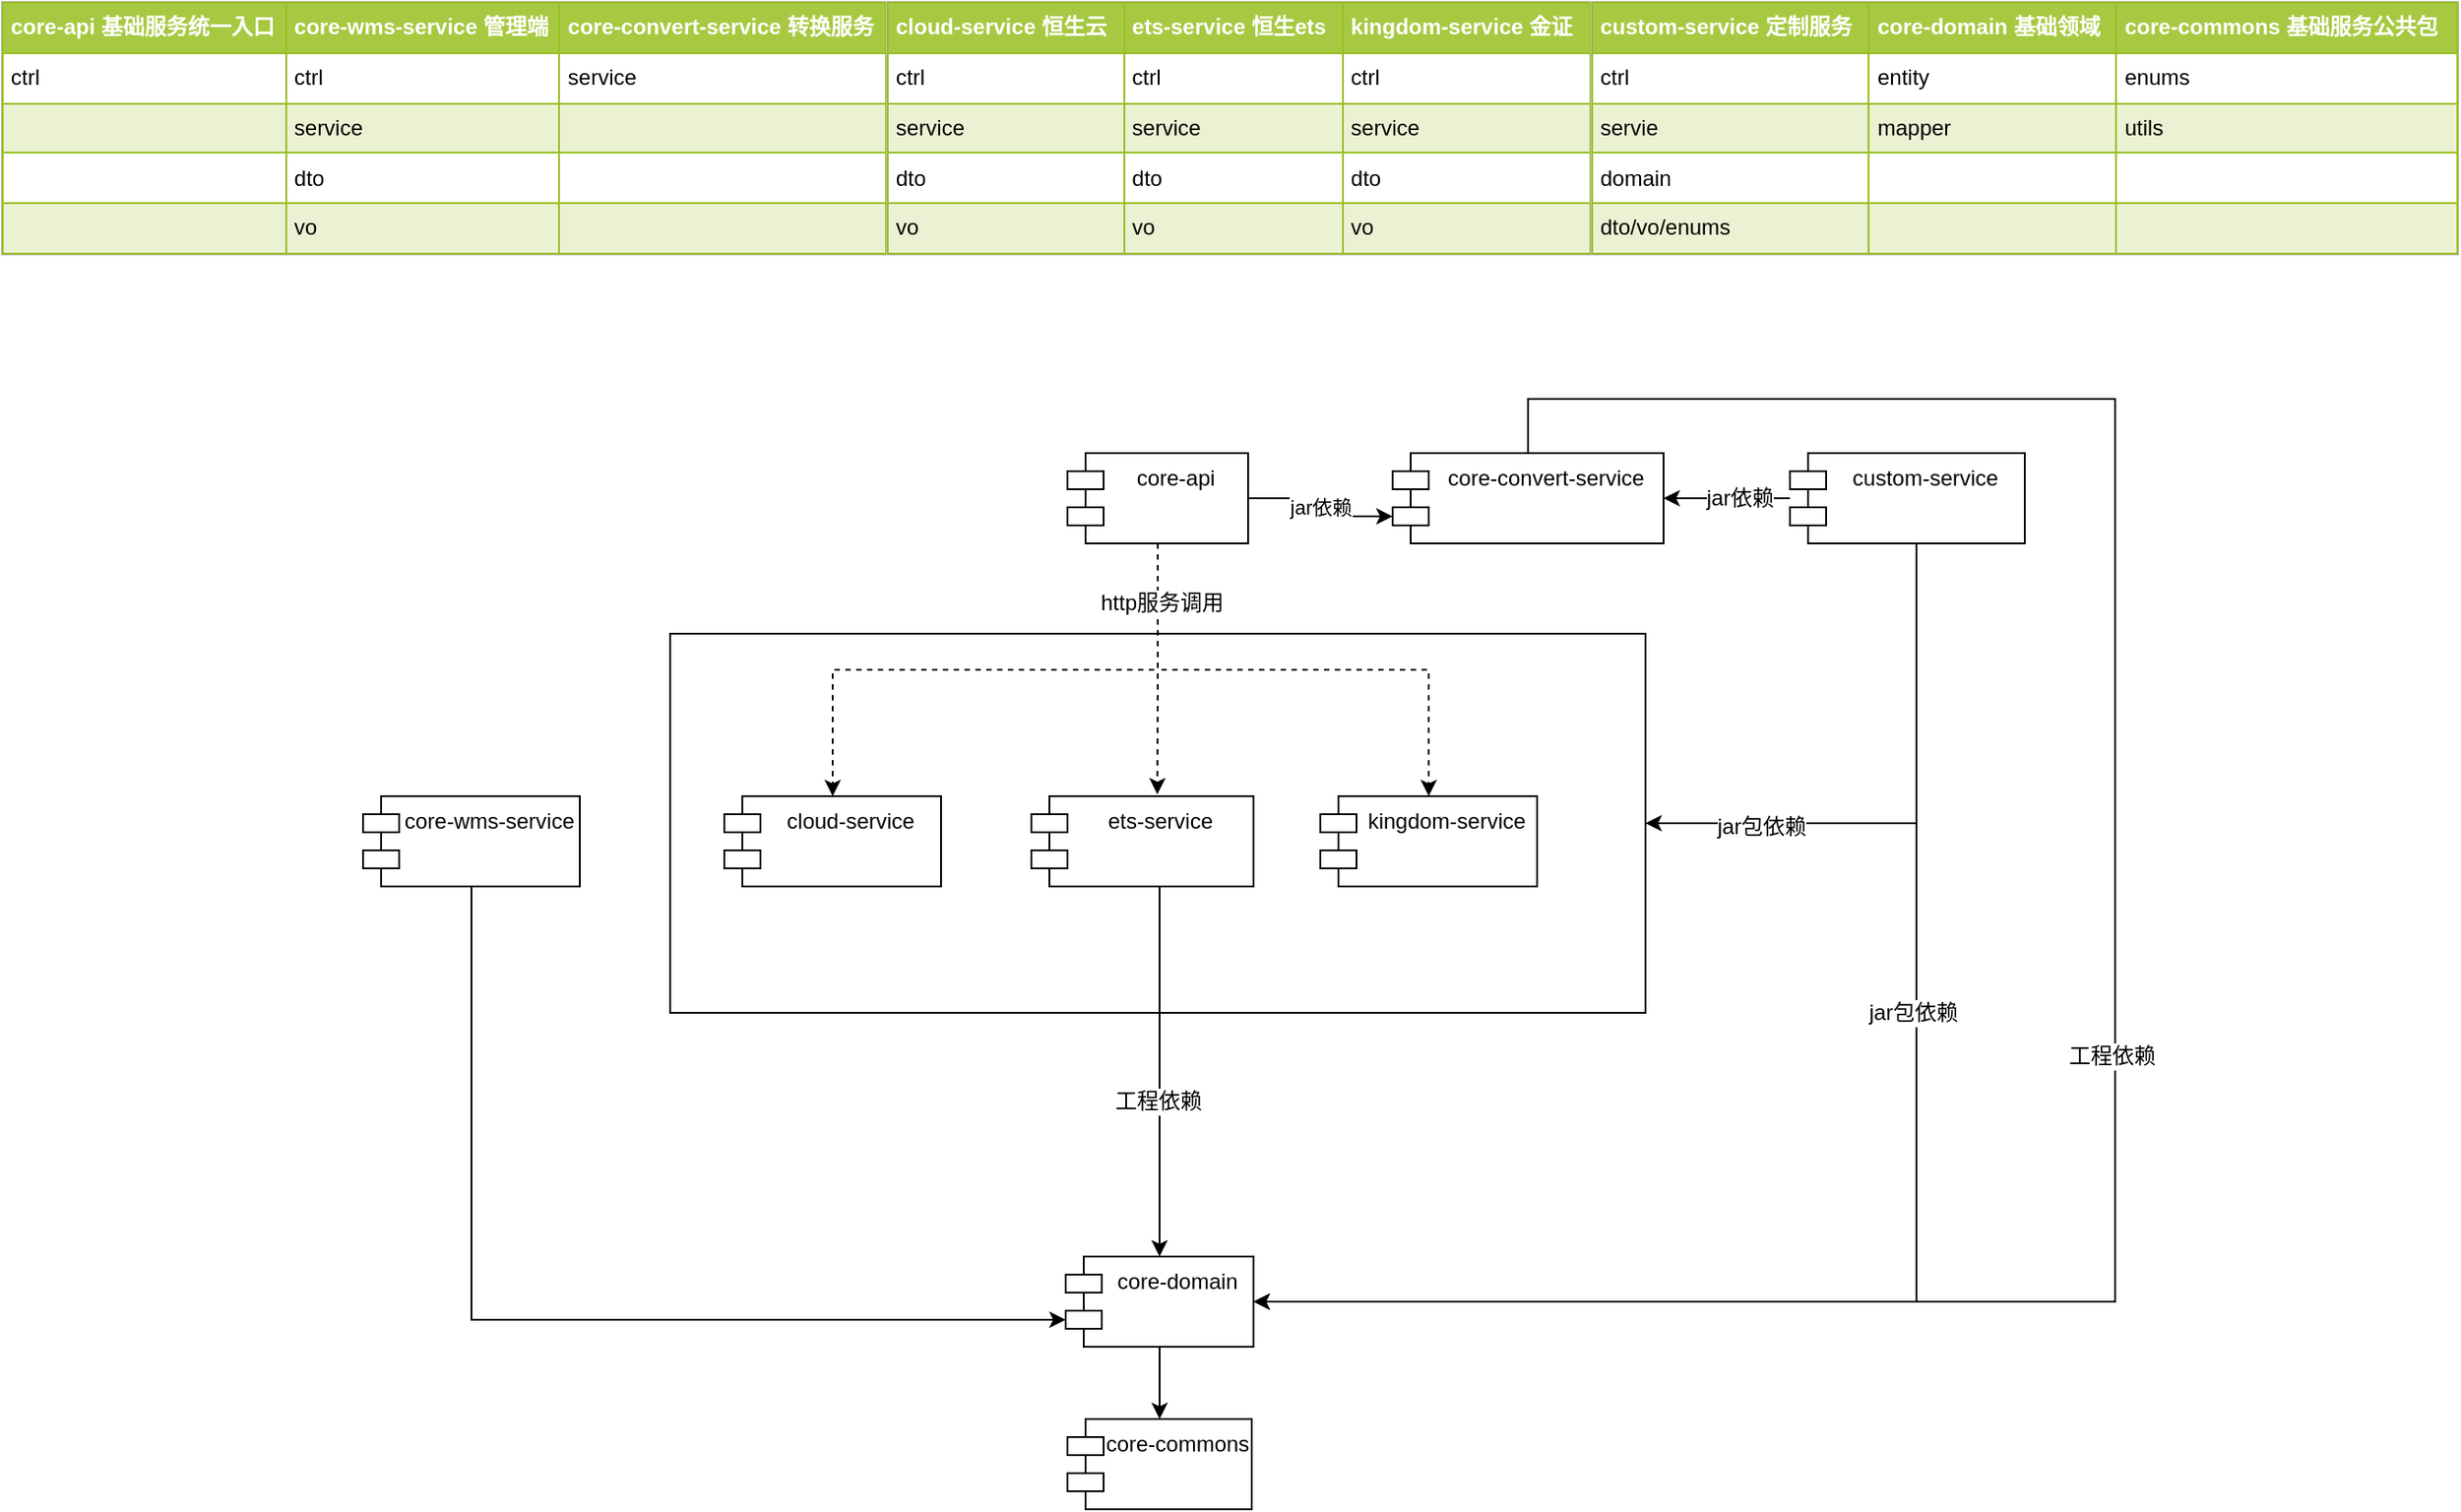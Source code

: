 <mxfile version="12.8.6" type="github">
  <diagram id="C5RBs43oDa-KdzZeNtuy" name="Page-1">
    <mxGraphModel dx="2253" dy="1931" grid="1" gridSize="10" guides="1" tooltips="1" connect="1" arrows="1" fold="1" page="1" pageScale="1" pageWidth="827" pageHeight="1169" math="0" shadow="0">
      <root>
        <mxCell id="WIyWlLk6GJQsqaUBKTNV-0" />
        <mxCell id="WIyWlLk6GJQsqaUBKTNV-1" parent="WIyWlLk6GJQsqaUBKTNV-0" />
        <mxCell id="Ky2isP23nzzoT6AiAKJ6-3" value="" style="rounded=0;whiteSpace=wrap;html=1;" vertex="1" parent="WIyWlLk6GJQsqaUBKTNV-1">
          <mxGeometry x="-60" y="170" width="540" height="210" as="geometry" />
        </mxCell>
        <mxCell id="Q59yL7v4hqOO_K3fvsZ5-12" style="edgeStyle=orthogonalEdgeStyle;rounded=0;orthogonalLoop=1;jettySize=auto;html=1;entryX=0.567;entryY=-0.02;entryDx=0;entryDy=0;entryPerimeter=0;dashed=1;" parent="WIyWlLk6GJQsqaUBKTNV-1" source="Q59yL7v4hqOO_K3fvsZ5-0" target="Q59yL7v4hqOO_K3fvsZ5-1" edge="1">
          <mxGeometry relative="1" as="geometry" />
        </mxCell>
        <mxCell id="Q59yL7v4hqOO_K3fvsZ5-14" style="edgeStyle=orthogonalEdgeStyle;rounded=0;orthogonalLoop=1;jettySize=auto;html=1;entryX=0.5;entryY=0;entryDx=0;entryDy=0;dashed=1;" parent="WIyWlLk6GJQsqaUBKTNV-1" source="Q59yL7v4hqOO_K3fvsZ5-0" target="Q59yL7v4hqOO_K3fvsZ5-3" edge="1">
          <mxGeometry relative="1" as="geometry">
            <Array as="points">
              <mxPoint x="210" y="190" />
              <mxPoint x="360" y="190" />
            </Array>
          </mxGeometry>
        </mxCell>
        <mxCell id="Q59yL7v4hqOO_K3fvsZ5-15" style="edgeStyle=orthogonalEdgeStyle;rounded=0;orthogonalLoop=1;jettySize=auto;html=1;dashed=1;" parent="WIyWlLk6GJQsqaUBKTNV-1" source="Q59yL7v4hqOO_K3fvsZ5-0" target="Q59yL7v4hqOO_K3fvsZ5-2" edge="1">
          <mxGeometry relative="1" as="geometry">
            <Array as="points">
              <mxPoint x="210" y="190" />
              <mxPoint x="30" y="190" />
            </Array>
          </mxGeometry>
        </mxCell>
        <mxCell id="Q59yL7v4hqOO_K3fvsZ5-17" value="http服务调用" style="text;html=1;align=center;verticalAlign=middle;resizable=0;points=[];labelBackgroundColor=#ffffff;" parent="Q59yL7v4hqOO_K3fvsZ5-15" vertex="1" connectable="0">
          <mxGeometry x="-0.794" y="2" relative="1" as="geometry">
            <mxPoint as="offset" />
          </mxGeometry>
        </mxCell>
        <mxCell id="Ky2isP23nzzoT6AiAKJ6-6" value="jar依赖" style="edgeStyle=orthogonalEdgeStyle;rounded=0;orthogonalLoop=1;jettySize=auto;html=1;entryX=0;entryY=0;entryDx=0;entryDy=35;entryPerimeter=0;" edge="1" parent="WIyWlLk6GJQsqaUBKTNV-1" source="Q59yL7v4hqOO_K3fvsZ5-0" target="Q59yL7v4hqOO_K3fvsZ5-4">
          <mxGeometry relative="1" as="geometry" />
        </mxCell>
        <mxCell id="Q59yL7v4hqOO_K3fvsZ5-0" value="core-api" style="shape=module;align=left;spacingLeft=20;align=center;verticalAlign=top;" parent="WIyWlLk6GJQsqaUBKTNV-1" vertex="1">
          <mxGeometry x="160" y="70" width="100" height="50" as="geometry" />
        </mxCell>
        <mxCell id="Q59yL7v4hqOO_K3fvsZ5-19" style="edgeStyle=orthogonalEdgeStyle;rounded=0;orthogonalLoop=1;jettySize=auto;html=1;exitX=0.577;exitY=1;exitDx=0;exitDy=0;exitPerimeter=0;" parent="WIyWlLk6GJQsqaUBKTNV-1" source="Q59yL7v4hqOO_K3fvsZ5-1" target="Q59yL7v4hqOO_K3fvsZ5-18" edge="1">
          <mxGeometry relative="1" as="geometry" />
        </mxCell>
        <mxCell id="Ky2isP23nzzoT6AiAKJ6-0" value="工程依赖" style="text;html=1;align=center;verticalAlign=middle;resizable=0;points=[];labelBackgroundColor=#ffffff;" vertex="1" connectable="0" parent="Q59yL7v4hqOO_K3fvsZ5-19">
          <mxGeometry x="-0.073" y="3" relative="1" as="geometry">
            <mxPoint x="-4" y="24" as="offset" />
          </mxGeometry>
        </mxCell>
        <mxCell id="Q59yL7v4hqOO_K3fvsZ5-1" value="ets-service" style="shape=module;align=left;spacingLeft=20;align=center;verticalAlign=top;" parent="WIyWlLk6GJQsqaUBKTNV-1" vertex="1">
          <mxGeometry x="140" y="260" width="123" height="50" as="geometry" />
        </mxCell>
        <mxCell id="Q59yL7v4hqOO_K3fvsZ5-2" value="cloud-service" style="shape=module;align=left;spacingLeft=20;align=center;verticalAlign=top;" parent="WIyWlLk6GJQsqaUBKTNV-1" vertex="1">
          <mxGeometry x="-30" y="260" width="120" height="50" as="geometry" />
        </mxCell>
        <mxCell id="Q59yL7v4hqOO_K3fvsZ5-3" value="kingdom-service" style="shape=module;align=left;spacingLeft=20;align=center;verticalAlign=top;" parent="WIyWlLk6GJQsqaUBKTNV-1" vertex="1">
          <mxGeometry x="300" y="260" width="120" height="50" as="geometry" />
        </mxCell>
        <mxCell id="Ky2isP23nzzoT6AiAKJ6-43" style="edgeStyle=orthogonalEdgeStyle;rounded=0;orthogonalLoop=1;jettySize=auto;html=1;entryX=1;entryY=0.5;entryDx=0;entryDy=0;" edge="1" parent="WIyWlLk6GJQsqaUBKTNV-1" source="Q59yL7v4hqOO_K3fvsZ5-4" target="Q59yL7v4hqOO_K3fvsZ5-18">
          <mxGeometry relative="1" as="geometry">
            <Array as="points">
              <mxPoint x="415" y="40" />
              <mxPoint x="740" y="40" />
              <mxPoint x="740" y="540" />
            </Array>
          </mxGeometry>
        </mxCell>
        <mxCell id="Ky2isP23nzzoT6AiAKJ6-44" value="工程依赖" style="text;html=1;align=center;verticalAlign=middle;resizable=0;points=[];labelBackgroundColor=#ffffff;" vertex="1" connectable="0" parent="Ky2isP23nzzoT6AiAKJ6-43">
          <mxGeometry x="0.079" y="-2" relative="1" as="geometry">
            <mxPoint as="offset" />
          </mxGeometry>
        </mxCell>
        <mxCell id="Q59yL7v4hqOO_K3fvsZ5-4" value="core-convert-service" style="shape=module;align=left;spacingLeft=20;align=center;verticalAlign=top;" parent="WIyWlLk6GJQsqaUBKTNV-1" vertex="1">
          <mxGeometry x="340" y="70" width="150" height="50" as="geometry" />
        </mxCell>
        <mxCell id="Ky2isP23nzzoT6AiAKJ6-1" style="edgeStyle=orthogonalEdgeStyle;rounded=0;orthogonalLoop=1;jettySize=auto;html=1;entryX=1;entryY=0.5;entryDx=0;entryDy=0;" edge="1" parent="WIyWlLk6GJQsqaUBKTNV-1" source="Q59yL7v4hqOO_K3fvsZ5-5" target="Q59yL7v4hqOO_K3fvsZ5-18">
          <mxGeometry relative="1" as="geometry">
            <Array as="points">
              <mxPoint x="630" y="540" />
            </Array>
          </mxGeometry>
        </mxCell>
        <mxCell id="Ky2isP23nzzoT6AiAKJ6-2" value="jar包依赖" style="text;html=1;align=center;verticalAlign=middle;resizable=0;points=[];labelBackgroundColor=#ffffff;" vertex="1" connectable="0" parent="Ky2isP23nzzoT6AiAKJ6-1">
          <mxGeometry x="-0.339" y="-2" relative="1" as="geometry">
            <mxPoint as="offset" />
          </mxGeometry>
        </mxCell>
        <mxCell id="Ky2isP23nzzoT6AiAKJ6-4" style="edgeStyle=orthogonalEdgeStyle;rounded=0;orthogonalLoop=1;jettySize=auto;html=1;entryX=1;entryY=0.5;entryDx=0;entryDy=0;" edge="1" parent="WIyWlLk6GJQsqaUBKTNV-1" source="Q59yL7v4hqOO_K3fvsZ5-5" target="Ky2isP23nzzoT6AiAKJ6-3">
          <mxGeometry relative="1" as="geometry">
            <Array as="points">
              <mxPoint x="630" y="275" />
            </Array>
          </mxGeometry>
        </mxCell>
        <mxCell id="Ky2isP23nzzoT6AiAKJ6-5" value="jar包依赖" style="text;html=1;align=center;verticalAlign=middle;resizable=0;points=[];labelBackgroundColor=#ffffff;" vertex="1" connectable="0" parent="Ky2isP23nzzoT6AiAKJ6-4">
          <mxGeometry x="0.58" y="2" relative="1" as="geometry">
            <mxPoint as="offset" />
          </mxGeometry>
        </mxCell>
        <mxCell id="Ky2isP23nzzoT6AiAKJ6-7" style="edgeStyle=orthogonalEdgeStyle;rounded=0;orthogonalLoop=1;jettySize=auto;html=1;" edge="1" parent="WIyWlLk6GJQsqaUBKTNV-1" source="Q59yL7v4hqOO_K3fvsZ5-5" target="Q59yL7v4hqOO_K3fvsZ5-4">
          <mxGeometry relative="1" as="geometry" />
        </mxCell>
        <mxCell id="Ky2isP23nzzoT6AiAKJ6-8" value="jar依赖" style="text;html=1;align=center;verticalAlign=middle;resizable=0;points=[];labelBackgroundColor=#ffffff;" vertex="1" connectable="0" parent="Ky2isP23nzzoT6AiAKJ6-7">
          <mxGeometry x="-0.2" relative="1" as="geometry">
            <mxPoint as="offset" />
          </mxGeometry>
        </mxCell>
        <mxCell id="Q59yL7v4hqOO_K3fvsZ5-5" value="custom-service" style="shape=module;align=left;spacingLeft=20;align=center;verticalAlign=top;" parent="WIyWlLk6GJQsqaUBKTNV-1" vertex="1">
          <mxGeometry x="560" y="70" width="130" height="50" as="geometry" />
        </mxCell>
        <mxCell id="Ky2isP23nzzoT6AiAKJ6-42" style="edgeStyle=orthogonalEdgeStyle;rounded=0;orthogonalLoop=1;jettySize=auto;html=1;entryX=0.5;entryY=0;entryDx=0;entryDy=0;" edge="1" parent="WIyWlLk6GJQsqaUBKTNV-1" source="Q59yL7v4hqOO_K3fvsZ5-18" target="Ky2isP23nzzoT6AiAKJ6-41">
          <mxGeometry relative="1" as="geometry" />
        </mxCell>
        <mxCell id="Q59yL7v4hqOO_K3fvsZ5-18" value="core-domain" style="shape=module;align=left;spacingLeft=20;align=center;verticalAlign=top;" parent="WIyWlLk6GJQsqaUBKTNV-1" vertex="1">
          <mxGeometry x="159" y="515" width="104" height="50" as="geometry" />
        </mxCell>
        <mxCell id="Ky2isP23nzzoT6AiAKJ6-10" style="edgeStyle=orthogonalEdgeStyle;rounded=0;orthogonalLoop=1;jettySize=auto;html=1;entryX=0;entryY=0;entryDx=0;entryDy=35;entryPerimeter=0;" edge="1" parent="WIyWlLk6GJQsqaUBKTNV-1" source="Ky2isP23nzzoT6AiAKJ6-9" target="Q59yL7v4hqOO_K3fvsZ5-18">
          <mxGeometry relative="1" as="geometry">
            <Array as="points">
              <mxPoint x="-170" y="550" />
            </Array>
          </mxGeometry>
        </mxCell>
        <mxCell id="Ky2isP23nzzoT6AiAKJ6-9" value="core-wms-service" style="shape=module;align=left;spacingLeft=20;align=center;verticalAlign=top;" vertex="1" parent="WIyWlLk6GJQsqaUBKTNV-1">
          <mxGeometry x="-230" y="260" width="120" height="50" as="geometry" />
        </mxCell>
        <mxCell id="Ky2isP23nzzoT6AiAKJ6-18" value="&lt;table border=&quot;1&quot; width=&quot;100%&quot; cellpadding=&quot;4&quot; style=&quot;width: 100% ; height: 100% ; border-collapse: collapse&quot;&gt;&lt;tbody&gt;&lt;tr style=&quot;background-color: #a7c942 ; color: #ffffff ; border: 1px solid #98bf21&quot;&gt;&lt;th align=&quot;left&quot;&gt;core-api 基础服务统一入口&lt;/th&gt;&lt;th align=&quot;left&quot;&gt;core-wms-service 管理端&lt;/th&gt;&lt;th align=&quot;left&quot;&gt;core-convert-service 转换服务&lt;/th&gt;&lt;/tr&gt;&lt;tr style=&quot;border: 1px solid #98bf21&quot;&gt;&lt;td&gt;ctrl&lt;/td&gt;&lt;td&gt;ctrl&lt;/td&gt;&lt;td&gt;service&lt;/td&gt;&lt;/tr&gt;&lt;tr style=&quot;background-color: #eaf2d3 ; border: 1px solid #98bf21&quot;&gt;&lt;td&gt;&lt;br&gt;&lt;/td&gt;&lt;td&gt;service&lt;/td&gt;&lt;td&gt;&lt;br&gt;&lt;/td&gt;&lt;/tr&gt;&lt;tr style=&quot;border: 1px solid #98bf21&quot;&gt;&lt;td&gt;&lt;br&gt;&lt;/td&gt;&lt;td&gt;dto&lt;/td&gt;&lt;td&gt;&lt;br&gt;&lt;/td&gt;&lt;/tr&gt;&lt;tr style=&quot;background-color: #eaf2d3 ; border: 1px solid #98bf21&quot;&gt;&lt;td&gt;&lt;br&gt;&lt;/td&gt;&lt;td&gt;vo&lt;/td&gt;&lt;td&gt;&lt;br&gt;&lt;/td&gt;&lt;/tr&gt;&lt;/tbody&gt;&lt;/table&gt;" style="text;html=1;strokeColor=#c0c0c0;fillColor=#ffffff;overflow=fill;rounded=0;glass=0;shadow=0;gradientColor=none;" vertex="1" parent="WIyWlLk6GJQsqaUBKTNV-1">
          <mxGeometry x="-430" y="-180" width="490" height="140" as="geometry" />
        </mxCell>
        <mxCell id="Ky2isP23nzzoT6AiAKJ6-38" value="&lt;table border=&quot;1&quot; width=&quot;100%&quot; cellpadding=&quot;4&quot; style=&quot;width: 100% ; height: 100% ; border-collapse: collapse&quot;&gt;&lt;tbody&gt;&lt;tr style=&quot;background-color: #a7c942 ; color: #ffffff ; border: 1px solid #98bf21&quot;&gt;&lt;th align=&quot;left&quot;&gt;cloud-service 恒生云&lt;/th&gt;&lt;th align=&quot;left&quot;&gt;ets-service 恒生ets&lt;/th&gt;&lt;th align=&quot;left&quot;&gt;kingdom-service 金证&lt;/th&gt;&lt;/tr&gt;&lt;tr style=&quot;border: 1px solid #98bf21&quot;&gt;&lt;td&gt;ctrl&lt;/td&gt;&lt;td&gt;ctrl&lt;/td&gt;&lt;td&gt;ctrl&lt;/td&gt;&lt;/tr&gt;&lt;tr style=&quot;background-color: #eaf2d3 ; border: 1px solid #98bf21&quot;&gt;&lt;td&gt;service&lt;/td&gt;&lt;td&gt;service&lt;/td&gt;&lt;td&gt;service&lt;/td&gt;&lt;/tr&gt;&lt;tr style=&quot;border: 1px solid #98bf21&quot;&gt;&lt;td&gt;dto&lt;/td&gt;&lt;td&gt;dto&lt;/td&gt;&lt;td&gt;dto&lt;/td&gt;&lt;/tr&gt;&lt;tr style=&quot;background-color: #eaf2d3 ; border: 1px solid #98bf21&quot;&gt;&lt;td&gt;vo&lt;/td&gt;&lt;td&gt;vo&lt;/td&gt;&lt;td&gt;vo&lt;/td&gt;&lt;/tr&gt;&lt;/tbody&gt;&lt;/table&gt;" style="text;html=1;strokeColor=#c0c0c0;fillColor=#ffffff;overflow=fill;rounded=0;shadow=0;glass=0;align=left;" vertex="1" parent="WIyWlLk6GJQsqaUBKTNV-1">
          <mxGeometry x="60" y="-180" width="390" height="140" as="geometry" />
        </mxCell>
        <mxCell id="Ky2isP23nzzoT6AiAKJ6-40" value="&lt;table border=&quot;1&quot; width=&quot;100%&quot; cellpadding=&quot;4&quot; style=&quot;width: 100% ; height: 100% ; border-collapse: collapse&quot;&gt;&lt;tbody&gt;&lt;tr style=&quot;background-color: #a7c942 ; color: #ffffff ; border: 1px solid #98bf21&quot;&gt;&lt;th align=&quot;left&quot;&gt;custom-service 定制服务&lt;/th&gt;&lt;th align=&quot;left&quot;&gt;core-domain 基础领域&lt;/th&gt;&lt;th align=&quot;left&quot;&gt;core-commons 基础服务公共包&lt;/th&gt;&lt;/tr&gt;&lt;tr style=&quot;border: 1px solid #98bf21&quot;&gt;&lt;td&gt;ctrl&lt;/td&gt;&lt;td&gt;entity&lt;/td&gt;&lt;td&gt;enums&lt;/td&gt;&lt;/tr&gt;&lt;tr style=&quot;background-color: #eaf2d3 ; border: 1px solid #98bf21&quot;&gt;&lt;td&gt;servie&lt;/td&gt;&lt;td&gt;mapper&lt;/td&gt;&lt;td&gt;utils&lt;/td&gt;&lt;/tr&gt;&lt;tr style=&quot;border: 1px solid #98bf21&quot;&gt;&lt;td&gt;domain&lt;/td&gt;&lt;td&gt;&lt;br&gt;&lt;/td&gt;&lt;td&gt;&lt;br&gt;&lt;/td&gt;&lt;/tr&gt;&lt;tr style=&quot;background-color: #eaf2d3 ; border: 1px solid #98bf21&quot;&gt;&lt;td&gt;dto/vo/enums&lt;/td&gt;&lt;td&gt;&lt;br&gt;&lt;/td&gt;&lt;td&gt;&lt;br&gt;&lt;/td&gt;&lt;/tr&gt;&lt;/tbody&gt;&lt;/table&gt;" style="text;html=1;strokeColor=#c0c0c0;fillColor=#ffffff;overflow=fill;rounded=0;shadow=0;glass=0;align=left;" vertex="1" parent="WIyWlLk6GJQsqaUBKTNV-1">
          <mxGeometry x="450" y="-180" width="480" height="140" as="geometry" />
        </mxCell>
        <mxCell id="Ky2isP23nzzoT6AiAKJ6-41" value="core-commons" style="shape=module;align=left;spacingLeft=20;align=center;verticalAlign=top;" vertex="1" parent="WIyWlLk6GJQsqaUBKTNV-1">
          <mxGeometry x="160" y="605" width="102" height="50" as="geometry" />
        </mxCell>
      </root>
    </mxGraphModel>
  </diagram>
</mxfile>
